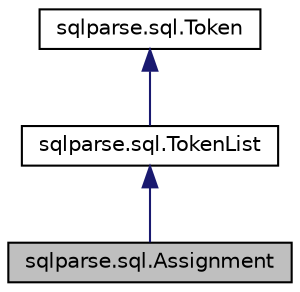 digraph "sqlparse.sql.Assignment"
{
 // LATEX_PDF_SIZE
  edge [fontname="Helvetica",fontsize="10",labelfontname="Helvetica",labelfontsize="10"];
  node [fontname="Helvetica",fontsize="10",shape=record];
  Node1 [label="sqlparse.sql.Assignment",height=0.2,width=0.4,color="black", fillcolor="grey75", style="filled", fontcolor="black",tooltip=" "];
  Node2 -> Node1 [dir="back",color="midnightblue",fontsize="10",style="solid"];
  Node2 [label="sqlparse.sql.TokenList",height=0.2,width=0.4,color="black", fillcolor="white", style="filled",URL="$classsqlparse_1_1sql_1_1_token_list.html",tooltip=" "];
  Node3 -> Node2 [dir="back",color="midnightblue",fontsize="10",style="solid"];
  Node3 [label="sqlparse.sql.Token",height=0.2,width=0.4,color="black", fillcolor="white", style="filled",URL="$classsqlparse_1_1sql_1_1_token.html",tooltip=" "];
}
